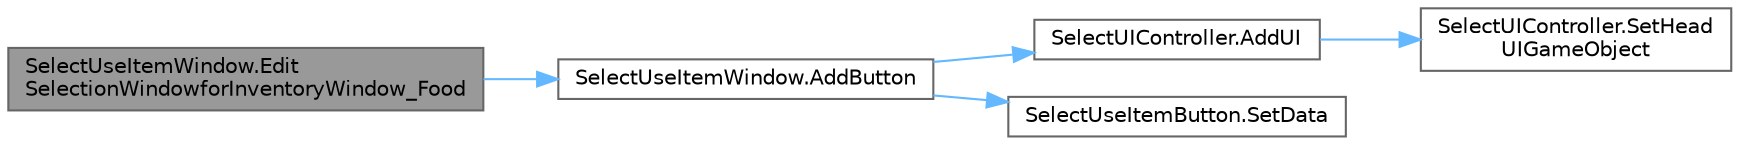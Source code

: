 digraph "SelectUseItemWindow.EditSelectionWindowforInventoryWindow_Food"
{
 // LATEX_PDF_SIZE
  bgcolor="transparent";
  edge [fontname=Helvetica,fontsize=10,labelfontname=Helvetica,labelfontsize=10];
  node [fontname=Helvetica,fontsize=10,shape=box,height=0.2,width=0.4];
  rankdir="LR";
  Node1 [id="Node000001",label="SelectUseItemWindow.Edit\lSelectionWindowforInventoryWindow_Food",height=0.2,width=0.4,color="gray40", fillcolor="grey60", style="filled", fontcolor="black",tooltip=" "];
  Node1 -> Node2 [id="edge1_Node000001_Node000002",color="steelblue1",style="solid",tooltip=" "];
  Node2 [id="Node000002",label="SelectUseItemWindow.AddButton",height=0.2,width=0.4,color="grey40", fillcolor="white", style="filled",URL="$class_select_use_item_window.html#aa0a241dc7130d295593d73fa0b70aa6c",tooltip=" "];
  Node2 -> Node3 [id="edge2_Node000002_Node000003",color="steelblue1",style="solid",tooltip=" "];
  Node3 [id="Node000003",label="SelectUIController.AddUI",height=0.2,width=0.4,color="grey40", fillcolor="white", style="filled",URL="$class_select_u_i_controller.html#a51d52388666b9ccca7c02b1aa9176d1c",tooltip="スロットリストに引数リストを追加する"];
  Node3 -> Node4 [id="edge3_Node000003_Node000004",color="steelblue1",style="solid",tooltip=" "];
  Node4 [id="Node000004",label="SelectUIController.SetHead\lUIGameObject",height=0.2,width=0.4,color="grey40", fillcolor="white", style="filled",URL="$class_select_u_i_controller.html#a184fef57f010ec540df0384faaba8f1a",tooltip=" "];
  Node2 -> Node5 [id="edge4_Node000002_Node000005",color="steelblue1",style="solid",tooltip=" "];
  Node5 [id="Node000005",label="SelectUseItemButton.SetData",height=0.2,width=0.4,color="grey40", fillcolor="white", style="filled",URL="$class_select_use_item_button.html#a914c9aa34bd57c1cdf8d4474638bbd08",tooltip=" "];
}
